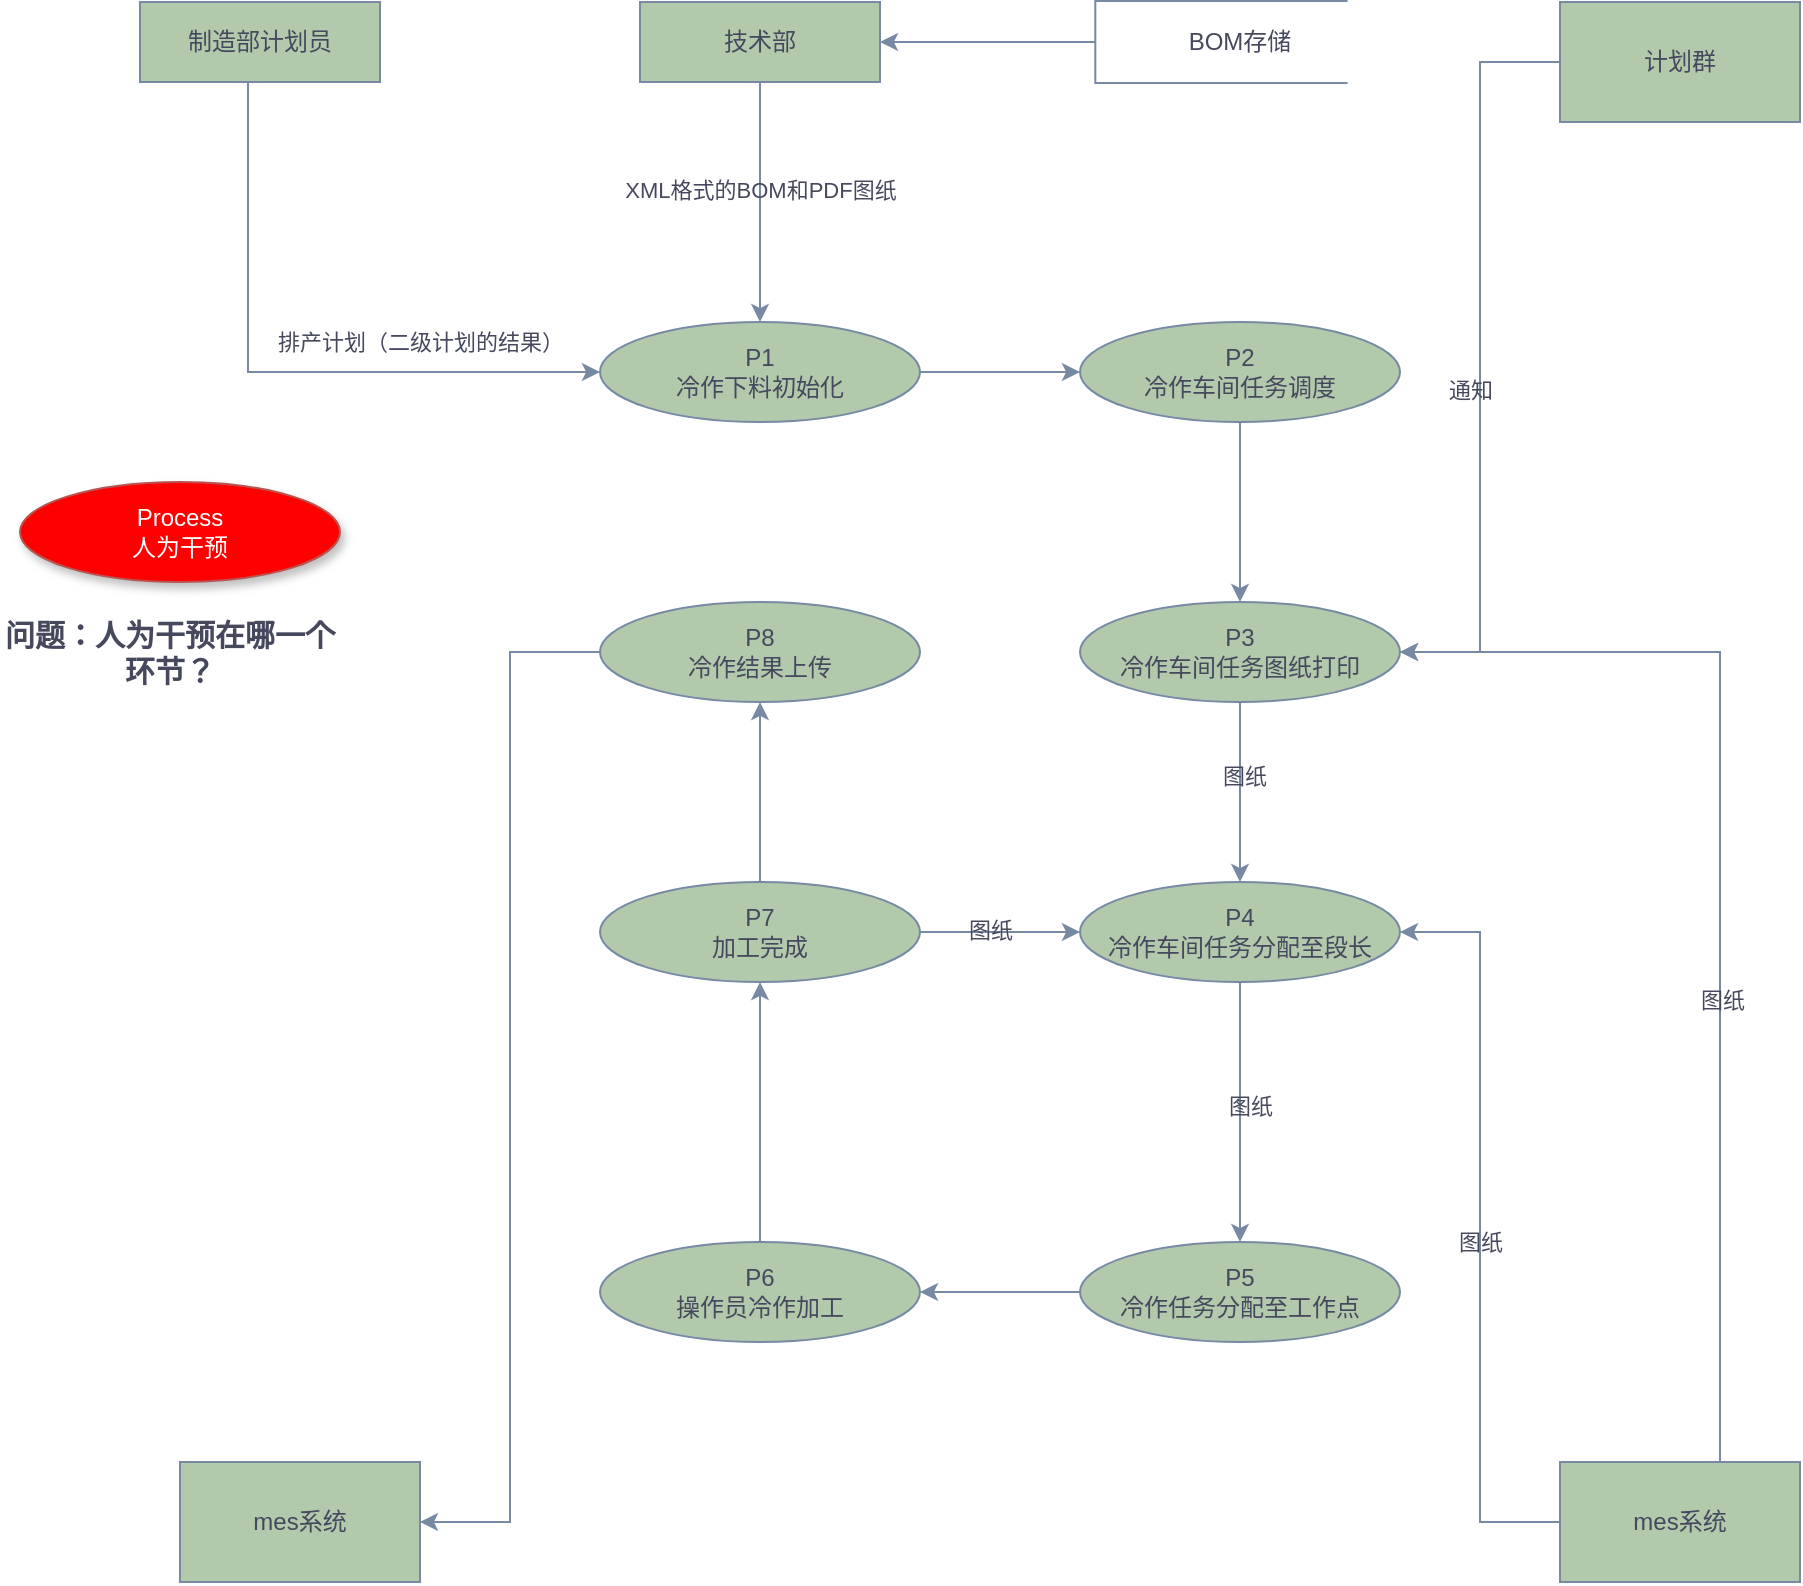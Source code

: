<mxfile version="22.1.17" type="github">
  <diagram name="第 1 页" id="77szF1jyZKYPrpToGMBW">
    <mxGraphModel dx="1173" dy="665" grid="1" gridSize="10" guides="1" tooltips="1" connect="1" arrows="1" fold="1" page="1" pageScale="1" pageWidth="827" pageHeight="1169" math="0" shadow="0">
      <root>
        <mxCell id="0" />
        <mxCell id="1" parent="0" />
        <mxCell id="i4SUyxcihNLNijWqHPjk-1" value="P1&lt;br&gt;冷作下料初始化" style="ellipse;whiteSpace=wrap;html=1;labelBackgroundColor=none;fillColor=#B2C9AB;strokeColor=#788AA3;fontColor=#46495D;" parent="1" vertex="1">
          <mxGeometry x="530" y="280" width="160" height="50" as="geometry" />
        </mxCell>
        <mxCell id="i4SUyxcihNLNijWqHPjk-10" style="edgeStyle=orthogonalEdgeStyle;rounded=0;orthogonalLoop=1;jettySize=auto;html=1;entryX=0;entryY=0.5;entryDx=0;entryDy=0;exitX=0.45;exitY=0.967;exitDx=0;exitDy=0;exitPerimeter=0;labelBackgroundColor=none;fontColor=default;strokeColor=#788AA3;" parent="1" source="i4SUyxcihNLNijWqHPjk-2" target="i4SUyxcihNLNijWqHPjk-1" edge="1">
          <mxGeometry relative="1" as="geometry">
            <Array as="points">
              <mxPoint x="354" y="305" />
            </Array>
          </mxGeometry>
        </mxCell>
        <mxCell id="i4SUyxcihNLNijWqHPjk-49" value="排产计划（二级计划的结果）" style="edgeLabel;html=1;align=center;verticalAlign=middle;resizable=0;points=[];labelBackgroundColor=none;fontColor=#46495D;" parent="i4SUyxcihNLNijWqHPjk-10" vertex="1" connectable="0">
          <mxGeometry x="0.249" y="5" relative="1" as="geometry">
            <mxPoint x="31" y="-10" as="offset" />
          </mxGeometry>
        </mxCell>
        <mxCell id="i4SUyxcihNLNijWqHPjk-2" value="制造部计划员" style="rounded=0;whiteSpace=wrap;html=1;labelBackgroundColor=none;fillColor=#B2C9AB;strokeColor=#788AA3;fontColor=#46495D;" parent="1" vertex="1">
          <mxGeometry x="300" y="120" width="120" height="40" as="geometry" />
        </mxCell>
        <mxCell id="i4SUyxcihNLNijWqHPjk-20" style="edgeStyle=orthogonalEdgeStyle;rounded=0;orthogonalLoop=1;jettySize=auto;html=1;entryX=0.5;entryY=0;entryDx=0;entryDy=0;labelBackgroundColor=none;fontColor=default;strokeColor=#788AA3;" parent="1" source="i4SUyxcihNLNijWqHPjk-14" target="i4SUyxcihNLNijWqHPjk-17" edge="1">
          <mxGeometry relative="1" as="geometry" />
        </mxCell>
        <mxCell id="i4SUyxcihNLNijWqHPjk-14" value="P2&lt;br&gt;冷作车间任务调度" style="ellipse;whiteSpace=wrap;html=1;labelBackgroundColor=none;fillColor=#B2C9AB;strokeColor=#788AA3;fontColor=#46495D;" parent="1" vertex="1">
          <mxGeometry x="770" y="280" width="160" height="50" as="geometry" />
        </mxCell>
        <mxCell id="i4SUyxcihNLNijWqHPjk-16" value="" style="endArrow=classic;html=1;rounded=0;exitX=1;exitY=0.5;exitDx=0;exitDy=0;entryX=0;entryY=0.5;entryDx=0;entryDy=0;labelBackgroundColor=none;fontColor=default;strokeColor=#788AA3;" parent="1" source="i4SUyxcihNLNijWqHPjk-1" target="i4SUyxcihNLNijWqHPjk-14" edge="1">
          <mxGeometry width="50" height="50" relative="1" as="geometry">
            <mxPoint x="707" y="390" as="sourcePoint" />
            <mxPoint x="827" y="390" as="targetPoint" />
          </mxGeometry>
        </mxCell>
        <mxCell id="i4SUyxcihNLNijWqHPjk-23" style="edgeStyle=orthogonalEdgeStyle;rounded=0;orthogonalLoop=1;jettySize=auto;html=1;labelBackgroundColor=none;fontColor=default;strokeColor=#788AA3;" parent="1" source="i4SUyxcihNLNijWqHPjk-17" target="i4SUyxcihNLNijWqHPjk-22" edge="1">
          <mxGeometry relative="1" as="geometry" />
        </mxCell>
        <mxCell id="i4SUyxcihNLNijWqHPjk-24" value="图纸" style="edgeLabel;html=1;align=center;verticalAlign=middle;resizable=0;points=[];labelBackgroundColor=none;fontColor=#46495D;" parent="i4SUyxcihNLNijWqHPjk-23" vertex="1" connectable="0">
          <mxGeometry x="-0.193" y="2" relative="1" as="geometry">
            <mxPoint as="offset" />
          </mxGeometry>
        </mxCell>
        <mxCell id="i4SUyxcihNLNijWqHPjk-17" value="P3&lt;br&gt;冷作车间任务图纸打印" style="ellipse;whiteSpace=wrap;html=1;labelBackgroundColor=none;fillColor=#B2C9AB;strokeColor=#788AA3;fontColor=#46495D;" parent="1" vertex="1">
          <mxGeometry x="770" y="420" width="160" height="50" as="geometry" />
        </mxCell>
        <mxCell id="i4SUyxcihNLNijWqHPjk-21" style="edgeStyle=orthogonalEdgeStyle;rounded=0;orthogonalLoop=1;jettySize=auto;html=1;entryX=1;entryY=0.5;entryDx=0;entryDy=0;exitX=0;exitY=0.5;exitDx=0;exitDy=0;labelBackgroundColor=none;fontColor=default;strokeColor=#788AA3;" parent="1" source="i4SUyxcihNLNijWqHPjk-27" target="i4SUyxcihNLNijWqHPjk-17" edge="1">
          <mxGeometry relative="1" as="geometry">
            <mxPoint x="1017.66" y="444.997" as="sourcePoint" />
          </mxGeometry>
        </mxCell>
        <mxCell id="i4SUyxcihNLNijWqHPjk-28" value="通知" style="edgeLabel;html=1;align=center;verticalAlign=middle;resizable=0;points=[];labelBackgroundColor=none;fontColor=#46495D;" parent="i4SUyxcihNLNijWqHPjk-21" vertex="1" connectable="0">
          <mxGeometry x="0.087" y="-5" relative="1" as="geometry">
            <mxPoint as="offset" />
          </mxGeometry>
        </mxCell>
        <mxCell id="i4SUyxcihNLNijWqHPjk-36" style="edgeStyle=orthogonalEdgeStyle;rounded=0;orthogonalLoop=1;jettySize=auto;html=1;entryX=0.5;entryY=0;entryDx=0;entryDy=0;labelBackgroundColor=none;fontColor=default;strokeColor=#788AA3;" parent="1" source="i4SUyxcihNLNijWqHPjk-22" target="i4SUyxcihNLNijWqHPjk-35" edge="1">
          <mxGeometry relative="1" as="geometry" />
        </mxCell>
        <mxCell id="LXOeiojcRxOnee-3cA6O-10" value="图纸" style="edgeLabel;html=1;align=center;verticalAlign=middle;resizable=0;points=[];labelBackgroundColor=none;fontColor=#46495D;" vertex="1" connectable="0" parent="i4SUyxcihNLNijWqHPjk-36">
          <mxGeometry x="-0.046" y="5" relative="1" as="geometry">
            <mxPoint as="offset" />
          </mxGeometry>
        </mxCell>
        <mxCell id="i4SUyxcihNLNijWqHPjk-22" value="P4&lt;br&gt;冷作车间任务分配至段长" style="ellipse;whiteSpace=wrap;html=1;labelBackgroundColor=none;fillColor=#B2C9AB;strokeColor=#788AA3;fontColor=#46495D;" parent="1" vertex="1">
          <mxGeometry x="770" y="560" width="160" height="50" as="geometry" />
        </mxCell>
        <mxCell id="i4SUyxcihNLNijWqHPjk-27" value="计划群" style="rounded=0;whiteSpace=wrap;html=1;labelBackgroundColor=none;fillColor=#B2C9AB;strokeColor=#788AA3;fontColor=#46495D;" parent="1" vertex="1">
          <mxGeometry x="1010" y="120" width="120" height="60" as="geometry" />
        </mxCell>
        <mxCell id="i4SUyxcihNLNijWqHPjk-30" style="edgeStyle=orthogonalEdgeStyle;rounded=0;orthogonalLoop=1;jettySize=auto;html=1;entryX=1;entryY=0.5;entryDx=0;entryDy=0;labelBackgroundColor=none;fontColor=default;strokeColor=#788AA3;" parent="1" source="i4SUyxcihNLNijWqHPjk-29" target="i4SUyxcihNLNijWqHPjk-22" edge="1">
          <mxGeometry relative="1" as="geometry" />
        </mxCell>
        <mxCell id="i4SUyxcihNLNijWqHPjk-34" value="图纸" style="edgeLabel;html=1;align=center;verticalAlign=middle;resizable=0;points=[];labelBackgroundColor=none;fontColor=#46495D;" parent="i4SUyxcihNLNijWqHPjk-30" vertex="1" connectable="0">
          <mxGeometry x="-0.038" relative="1" as="geometry">
            <mxPoint as="offset" />
          </mxGeometry>
        </mxCell>
        <mxCell id="i4SUyxcihNLNijWqHPjk-31" style="edgeStyle=orthogonalEdgeStyle;rounded=0;orthogonalLoop=1;jettySize=auto;html=1;entryX=1;entryY=0.5;entryDx=0;entryDy=0;labelBackgroundColor=none;fontColor=default;strokeColor=#788AA3;" parent="1" source="i4SUyxcihNLNijWqHPjk-29" target="i4SUyxcihNLNijWqHPjk-17" edge="1">
          <mxGeometry relative="1" as="geometry">
            <Array as="points">
              <mxPoint x="1090" y="445" />
            </Array>
          </mxGeometry>
        </mxCell>
        <mxCell id="i4SUyxcihNLNijWqHPjk-33" value="图纸" style="edgeLabel;html=1;align=center;verticalAlign=middle;resizable=0;points=[];labelBackgroundColor=none;fontColor=#46495D;" parent="i4SUyxcihNLNijWqHPjk-31" vertex="1" connectable="0">
          <mxGeometry x="-0.183" y="-1" relative="1" as="geometry">
            <mxPoint as="offset" />
          </mxGeometry>
        </mxCell>
        <mxCell id="i4SUyxcihNLNijWqHPjk-29" value="mes系统" style="rounded=0;whiteSpace=wrap;html=1;labelBackgroundColor=none;fillColor=#B2C9AB;strokeColor=#788AA3;fontColor=#46495D;" parent="1" vertex="1">
          <mxGeometry x="1010" y="850" width="120" height="60" as="geometry" />
        </mxCell>
        <mxCell id="i4SUyxcihNLNijWqHPjk-38" style="edgeStyle=orthogonalEdgeStyle;rounded=0;orthogonalLoop=1;jettySize=auto;html=1;entryX=1;entryY=0.5;entryDx=0;entryDy=0;labelBackgroundColor=none;fontColor=default;strokeColor=#788AA3;" parent="1" source="i4SUyxcihNLNijWqHPjk-35" target="i4SUyxcihNLNijWqHPjk-37" edge="1">
          <mxGeometry relative="1" as="geometry" />
        </mxCell>
        <mxCell id="i4SUyxcihNLNijWqHPjk-35" value="P5&lt;br&gt;冷作任务分配至工作点" style="ellipse;whiteSpace=wrap;html=1;labelBackgroundColor=none;fillColor=#B2C9AB;strokeColor=#788AA3;fontColor=#46495D;" parent="1" vertex="1">
          <mxGeometry x="770" y="740" width="160" height="50" as="geometry" />
        </mxCell>
        <mxCell id="i4SUyxcihNLNijWqHPjk-41" style="edgeStyle=orthogonalEdgeStyle;rounded=0;orthogonalLoop=1;jettySize=auto;html=1;labelBackgroundColor=none;fontColor=default;strokeColor=#788AA3;" parent="1" source="i4SUyxcihNLNijWqHPjk-37" target="i4SUyxcihNLNijWqHPjk-40" edge="1">
          <mxGeometry relative="1" as="geometry" />
        </mxCell>
        <mxCell id="i4SUyxcihNLNijWqHPjk-37" value="P6&lt;br&gt;操作员冷作加工" style="ellipse;whiteSpace=wrap;html=1;labelBackgroundColor=none;fillColor=#B2C9AB;strokeColor=#788AA3;fontColor=#46495D;" parent="1" vertex="1">
          <mxGeometry x="530" y="740" width="160" height="50" as="geometry" />
        </mxCell>
        <mxCell id="i4SUyxcihNLNijWqHPjk-42" style="edgeStyle=orthogonalEdgeStyle;rounded=0;orthogonalLoop=1;jettySize=auto;html=1;labelBackgroundColor=none;fontColor=default;strokeColor=#788AA3;" parent="1" source="i4SUyxcihNLNijWqHPjk-40" target="i4SUyxcihNLNijWqHPjk-22" edge="1">
          <mxGeometry relative="1" as="geometry" />
        </mxCell>
        <mxCell id="i4SUyxcihNLNijWqHPjk-45" value="图纸" style="edgeLabel;html=1;align=center;verticalAlign=middle;resizable=0;points=[];labelBackgroundColor=none;fontColor=#46495D;" parent="i4SUyxcihNLNijWqHPjk-42" vertex="1" connectable="0">
          <mxGeometry x="-0.101" y="1" relative="1" as="geometry">
            <mxPoint x="-1" as="offset" />
          </mxGeometry>
        </mxCell>
        <mxCell id="i4SUyxcihNLNijWqHPjk-44" style="edgeStyle=orthogonalEdgeStyle;rounded=0;orthogonalLoop=1;jettySize=auto;html=1;entryX=0.5;entryY=1;entryDx=0;entryDy=0;labelBackgroundColor=none;fontColor=default;strokeColor=#788AA3;" parent="1" source="i4SUyxcihNLNijWqHPjk-40" target="i4SUyxcihNLNijWqHPjk-43" edge="1">
          <mxGeometry relative="1" as="geometry" />
        </mxCell>
        <mxCell id="i4SUyxcihNLNijWqHPjk-40" value="P7&lt;br&gt;加工完成" style="ellipse;whiteSpace=wrap;html=1;labelBackgroundColor=none;fillColor=#B2C9AB;strokeColor=#788AA3;fontColor=#46495D;" parent="1" vertex="1">
          <mxGeometry x="530" y="560" width="160" height="50" as="geometry" />
        </mxCell>
        <mxCell id="i4SUyxcihNLNijWqHPjk-47" style="edgeStyle=orthogonalEdgeStyle;rounded=0;orthogonalLoop=1;jettySize=auto;html=1;entryX=1;entryY=0.5;entryDx=0;entryDy=0;labelBackgroundColor=none;fontColor=default;strokeColor=#788AA3;" parent="1" source="i4SUyxcihNLNijWqHPjk-43" target="i4SUyxcihNLNijWqHPjk-46" edge="1">
          <mxGeometry relative="1" as="geometry" />
        </mxCell>
        <mxCell id="i4SUyxcihNLNijWqHPjk-43" value="P8&lt;br&gt;冷作结果上传" style="ellipse;whiteSpace=wrap;html=1;labelBackgroundColor=none;fillColor=#B2C9AB;strokeColor=#788AA3;fontColor=#46495D;" parent="1" vertex="1">
          <mxGeometry x="530" y="420" width="160" height="50" as="geometry" />
        </mxCell>
        <mxCell id="i4SUyxcihNLNijWqHPjk-46" value="mes系统" style="rounded=0;whiteSpace=wrap;html=1;labelBackgroundColor=none;fillColor=#B2C9AB;strokeColor=#788AA3;fontColor=#46495D;" parent="1" vertex="1">
          <mxGeometry x="320" y="850" width="120" height="60" as="geometry" />
        </mxCell>
        <mxCell id="LXOeiojcRxOnee-3cA6O-3" style="edgeStyle=orthogonalEdgeStyle;rounded=0;orthogonalLoop=1;jettySize=auto;html=1;entryX=0.5;entryY=0;entryDx=0;entryDy=0;labelBackgroundColor=none;fontColor=default;strokeColor=#788AA3;" edge="1" parent="1">
          <mxGeometry relative="1" as="geometry">
            <mxPoint x="610" y="160" as="sourcePoint" />
            <mxPoint x="610" y="280" as="targetPoint" />
          </mxGeometry>
        </mxCell>
        <mxCell id="LXOeiojcRxOnee-3cA6O-4" value="XML格式的BOM和PDF图纸" style="edgeLabel;html=1;align=center;verticalAlign=middle;resizable=0;points=[];labelBackgroundColor=none;fontColor=#46495D;" vertex="1" connectable="0" parent="LXOeiojcRxOnee-3cA6O-3">
          <mxGeometry x="-0.111" relative="1" as="geometry">
            <mxPoint as="offset" />
          </mxGeometry>
        </mxCell>
        <mxCell id="LXOeiojcRxOnee-3cA6O-2" value="技术部" style="rounded=0;whiteSpace=wrap;html=1;labelBackgroundColor=none;fillColor=#B2C9AB;strokeColor=#788AA3;fontColor=#46495D;" vertex="1" parent="1">
          <mxGeometry x="550" y="120" width="120" height="40" as="geometry" />
        </mxCell>
        <mxCell id="LXOeiojcRxOnee-3cA6O-8" style="edgeStyle=orthogonalEdgeStyle;rounded=0;orthogonalLoop=1;jettySize=auto;html=1;labelBackgroundColor=none;fontColor=default;strokeColor=#788AA3;" edge="1" parent="1" source="LXOeiojcRxOnee-3cA6O-7" target="LXOeiojcRxOnee-3cA6O-2">
          <mxGeometry relative="1" as="geometry" />
        </mxCell>
        <mxCell id="LXOeiojcRxOnee-3cA6O-7" value="" style="shape=partialRectangle;whiteSpace=wrap;html=1;bottom=1;right=1;left=1;top=0;fillColor=none;routingCenterX=-0.5;rotation=90;labelBackgroundColor=none;strokeColor=#788AA3;fontColor=#46495D;" vertex="1" parent="1">
          <mxGeometry x="820" y="77.18" width="40.95" height="125.63" as="geometry" />
        </mxCell>
        <mxCell id="LXOeiojcRxOnee-3cA6O-9" value="BOM存储" style="text;html=1;strokeColor=none;fillColor=none;align=center;verticalAlign=middle;whiteSpace=wrap;rounded=0;labelBackgroundColor=none;fontColor=#46495D;" vertex="1" parent="1">
          <mxGeometry x="820" y="125" width="60" height="30" as="geometry" />
        </mxCell>
        <mxCell id="LXOeiojcRxOnee-3cA6O-11" value="Process&lt;br&gt;人为干预" style="ellipse;whiteSpace=wrap;html=1;labelBackgroundColor=none;fillColor=#FF0000;strokeColor=#b85450;gradientColor=none;shadow=1;fontColor=#FFFFFF;" vertex="1" parent="1">
          <mxGeometry x="240" y="360" width="160" height="50" as="geometry" />
        </mxCell>
        <mxCell id="LXOeiojcRxOnee-3cA6O-13" value="问题：人为干预在哪一个环节？" style="text;html=1;strokeColor=none;fillColor=none;align=center;verticalAlign=middle;whiteSpace=wrap;rounded=0;fontColor=#46495D;fontStyle=1;fontSize=15;" vertex="1" parent="1">
          <mxGeometry x="230" y="430" width="170" height="30" as="geometry" />
        </mxCell>
      </root>
    </mxGraphModel>
  </diagram>
</mxfile>
